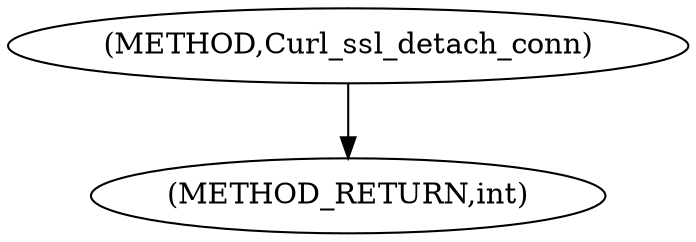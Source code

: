 digraph Curl_ssl_detach_conn {  
"1000103" [label = "(METHOD,Curl_ssl_detach_conn)" ]
"1000107" [label = "(METHOD_RETURN,int)" ]
  "1000103" -> "1000107" 
}
